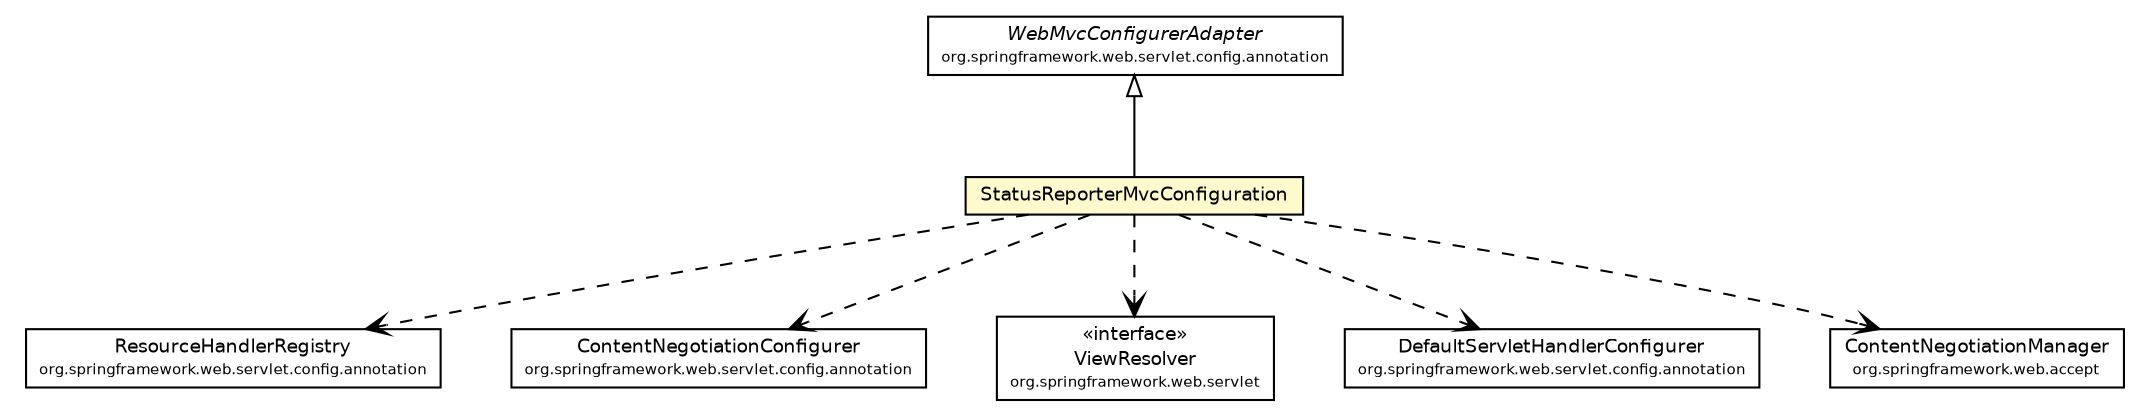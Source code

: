 #!/usr/local/bin/dot
#
# Class diagram 
# Generated by UMLGraph version R5_6-24-gf6e263 (http://www.umlgraph.org/)
#

digraph G {
	edge [fontname="Helvetica",fontsize=10,labelfontname="Helvetica",labelfontsize=10];
	node [fontname="Helvetica",fontsize=10,shape=plaintext];
	nodesep=0.25;
	ranksep=0.5;
	// net.ljcomputing.sr.config.StatusReporterMvcConfiguration
	c2625 [label=<<table title="net.ljcomputing.sr.config.StatusReporterMvcConfiguration" border="0" cellborder="1" cellspacing="0" cellpadding="2" port="p" bgcolor="lemonChiffon" href="./StatusReporterMvcConfiguration.html">
		<tr><td><table border="0" cellspacing="0" cellpadding="1">
<tr><td align="center" balign="center"> StatusReporterMvcConfiguration </td></tr>
		</table></td></tr>
		</table>>, URL="./StatusReporterMvcConfiguration.html", fontname="Helvetica", fontcolor="black", fontsize=9.0];
	//net.ljcomputing.sr.config.StatusReporterMvcConfiguration extends org.springframework.web.servlet.config.annotation.WebMvcConfigurerAdapter
	c2632:p -> c2625:p [dir=back,arrowtail=empty];
	// net.ljcomputing.sr.config.StatusReporterMvcConfiguration DEPEND org.springframework.web.servlet.config.annotation.ResourceHandlerRegistry
	c2625:p -> c2635:p [taillabel="", label="", headlabel="", fontname="Helvetica", fontcolor="black", fontsize=10.0, color="black", arrowhead=open, style=dashed];
	// net.ljcomputing.sr.config.StatusReporterMvcConfiguration DEPEND org.springframework.web.servlet.config.annotation.ContentNegotiationConfigurer
	c2625:p -> c2639:p [taillabel="", label="", headlabel="", fontname="Helvetica", fontcolor="black", fontsize=10.0, color="black", arrowhead=open, style=dashed];
	// net.ljcomputing.sr.config.StatusReporterMvcConfiguration DEPEND org.springframework.web.servlet.ViewResolver
	c2625:p -> c2641:p [taillabel="", label="", headlabel="", fontname="Helvetica", fontcolor="black", fontsize=10.0, color="black", arrowhead=open, style=dashed];
	// net.ljcomputing.sr.config.StatusReporterMvcConfiguration DEPEND org.springframework.web.servlet.config.annotation.DefaultServletHandlerConfigurer
	c2625:p -> c2643:p [taillabel="", label="", headlabel="", fontname="Helvetica", fontcolor="black", fontsize=10.0, color="black", arrowhead=open, style=dashed];
	// net.ljcomputing.sr.config.StatusReporterMvcConfiguration DEPEND org.springframework.web.accept.ContentNegotiationManager
	c2625:p -> c2646:p [taillabel="", label="", headlabel="", fontname="Helvetica", fontcolor="black", fontsize=10.0, color="black", arrowhead=open, style=dashed];
	// org.springframework.web.servlet.config.annotation.DefaultServletHandlerConfigurer
	c2643 [label=<<table title="org.springframework.web.servlet.config.annotation.DefaultServletHandlerConfigurer" border="0" cellborder="1" cellspacing="0" cellpadding="2" port="p">
		<tr><td><table border="0" cellspacing="0" cellpadding="1">
<tr><td align="center" balign="center"> DefaultServletHandlerConfigurer </td></tr>
<tr><td align="center" balign="center"><font point-size="7.0"> org.springframework.web.servlet.config.annotation </font></td></tr>
		</table></td></tr>
		</table>>, URL="null", fontname="Helvetica", fontcolor="black", fontsize=9.0];
	// org.springframework.web.servlet.config.annotation.ContentNegotiationConfigurer
	c2639 [label=<<table title="org.springframework.web.servlet.config.annotation.ContentNegotiationConfigurer" border="0" cellborder="1" cellspacing="0" cellpadding="2" port="p">
		<tr><td><table border="0" cellspacing="0" cellpadding="1">
<tr><td align="center" balign="center"> ContentNegotiationConfigurer </td></tr>
<tr><td align="center" balign="center"><font point-size="7.0"> org.springframework.web.servlet.config.annotation </font></td></tr>
		</table></td></tr>
		</table>>, URL="null", fontname="Helvetica", fontcolor="black", fontsize=9.0];
	// org.springframework.web.servlet.config.annotation.WebMvcConfigurerAdapter
	c2632 [label=<<table title="org.springframework.web.servlet.config.annotation.WebMvcConfigurerAdapter" border="0" cellborder="1" cellspacing="0" cellpadding="2" port="p">
		<tr><td><table border="0" cellspacing="0" cellpadding="1">
<tr><td align="center" balign="center"><font face="Helvetica-Oblique"> WebMvcConfigurerAdapter </font></td></tr>
<tr><td align="center" balign="center"><font point-size="7.0"> org.springframework.web.servlet.config.annotation </font></td></tr>
		</table></td></tr>
		</table>>, URL="null", fontname="Helvetica", fontcolor="black", fontsize=9.0];
	// org.springframework.web.servlet.ViewResolver
	c2641 [label=<<table title="org.springframework.web.servlet.ViewResolver" border="0" cellborder="1" cellspacing="0" cellpadding="2" port="p">
		<tr><td><table border="0" cellspacing="0" cellpadding="1">
<tr><td align="center" balign="center"> &#171;interface&#187; </td></tr>
<tr><td align="center" balign="center"> ViewResolver </td></tr>
<tr><td align="center" balign="center"><font point-size="7.0"> org.springframework.web.servlet </font></td></tr>
		</table></td></tr>
		</table>>, URL="null", fontname="Helvetica", fontcolor="black", fontsize=9.0];
	// org.springframework.web.servlet.config.annotation.ResourceHandlerRegistry
	c2635 [label=<<table title="org.springframework.web.servlet.config.annotation.ResourceHandlerRegistry" border="0" cellborder="1" cellspacing="0" cellpadding="2" port="p">
		<tr><td><table border="0" cellspacing="0" cellpadding="1">
<tr><td align="center" balign="center"> ResourceHandlerRegistry </td></tr>
<tr><td align="center" balign="center"><font point-size="7.0"> org.springframework.web.servlet.config.annotation </font></td></tr>
		</table></td></tr>
		</table>>, URL="null", fontname="Helvetica", fontcolor="black", fontsize=9.0];
	// org.springframework.web.accept.ContentNegotiationManager
	c2646 [label=<<table title="org.springframework.web.accept.ContentNegotiationManager" border="0" cellborder="1" cellspacing="0" cellpadding="2" port="p">
		<tr><td><table border="0" cellspacing="0" cellpadding="1">
<tr><td align="center" balign="center"> ContentNegotiationManager </td></tr>
<tr><td align="center" balign="center"><font point-size="7.0"> org.springframework.web.accept </font></td></tr>
		</table></td></tr>
		</table>>, URL="null", fontname="Helvetica", fontcolor="black", fontsize=9.0];
}

